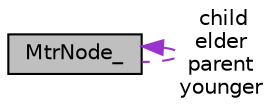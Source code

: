 digraph "MtrNode_"
{
 // LATEX_PDF_SIZE
  edge [fontname="Helvetica",fontsize="10",labelfontname="Helvetica",labelfontsize="10"];
  node [fontname="Helvetica",fontsize="10",shape=record];
  Node1 [label="MtrNode_",height=0.2,width=0.4,color="black", fillcolor="grey75", style="filled", fontcolor="black",tooltip="multi-way tree node."];
  Node1 -> Node1 [dir="back",color="darkorchid3",fontsize="10",style="dashed",label=" child\nelder\nparent\nyounger" ,fontname="Helvetica"];
}
